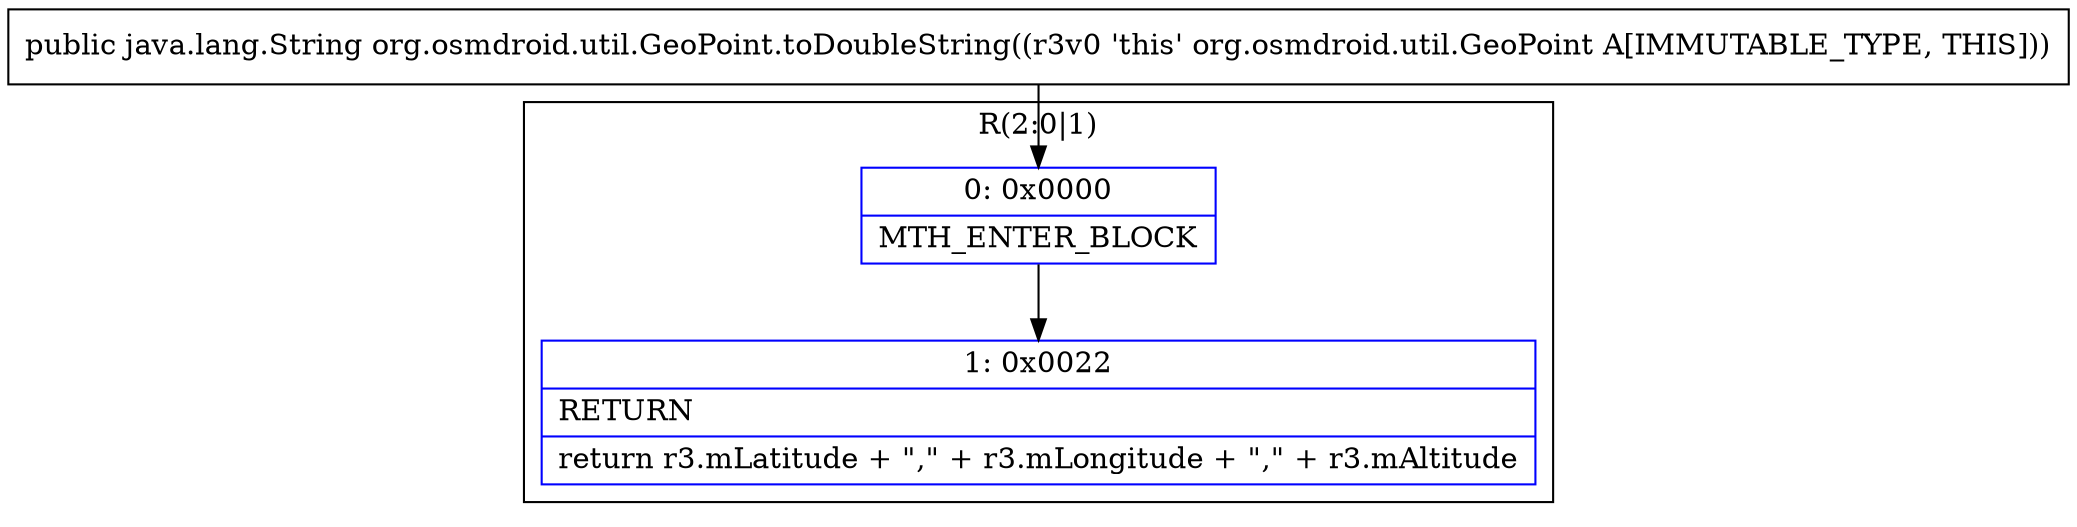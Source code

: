 digraph "CFG fororg.osmdroid.util.GeoPoint.toDoubleString()Ljava\/lang\/String;" {
subgraph cluster_Region_1040433862 {
label = "R(2:0|1)";
node [shape=record,color=blue];
Node_0 [shape=record,label="{0\:\ 0x0000|MTH_ENTER_BLOCK\l}"];
Node_1 [shape=record,label="{1\:\ 0x0022|RETURN\l|return r3.mLatitude + \",\" + r3.mLongitude + \",\" + r3.mAltitude\l}"];
}
MethodNode[shape=record,label="{public java.lang.String org.osmdroid.util.GeoPoint.toDoubleString((r3v0 'this' org.osmdroid.util.GeoPoint A[IMMUTABLE_TYPE, THIS])) }"];
MethodNode -> Node_0;
Node_0 -> Node_1;
}

